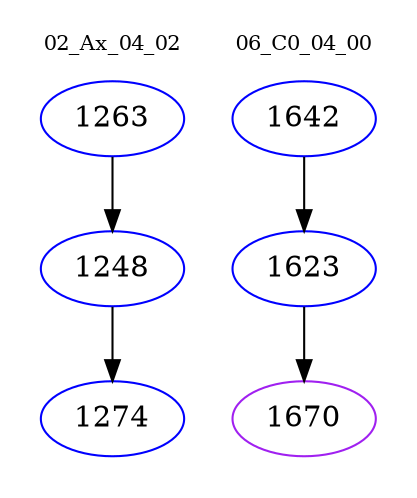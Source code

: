 digraph{
subgraph cluster_0 {
color = white
label = "02_Ax_04_02";
fontsize=10;
T0_1263 [label="1263", color="blue"]
T0_1263 -> T0_1248 [color="black"]
T0_1248 [label="1248", color="blue"]
T0_1248 -> T0_1274 [color="black"]
T0_1274 [label="1274", color="blue"]
}
subgraph cluster_1 {
color = white
label = "06_C0_04_00";
fontsize=10;
T1_1642 [label="1642", color="blue"]
T1_1642 -> T1_1623 [color="black"]
T1_1623 [label="1623", color="blue"]
T1_1623 -> T1_1670 [color="black"]
T1_1670 [label="1670", color="purple"]
}
}
